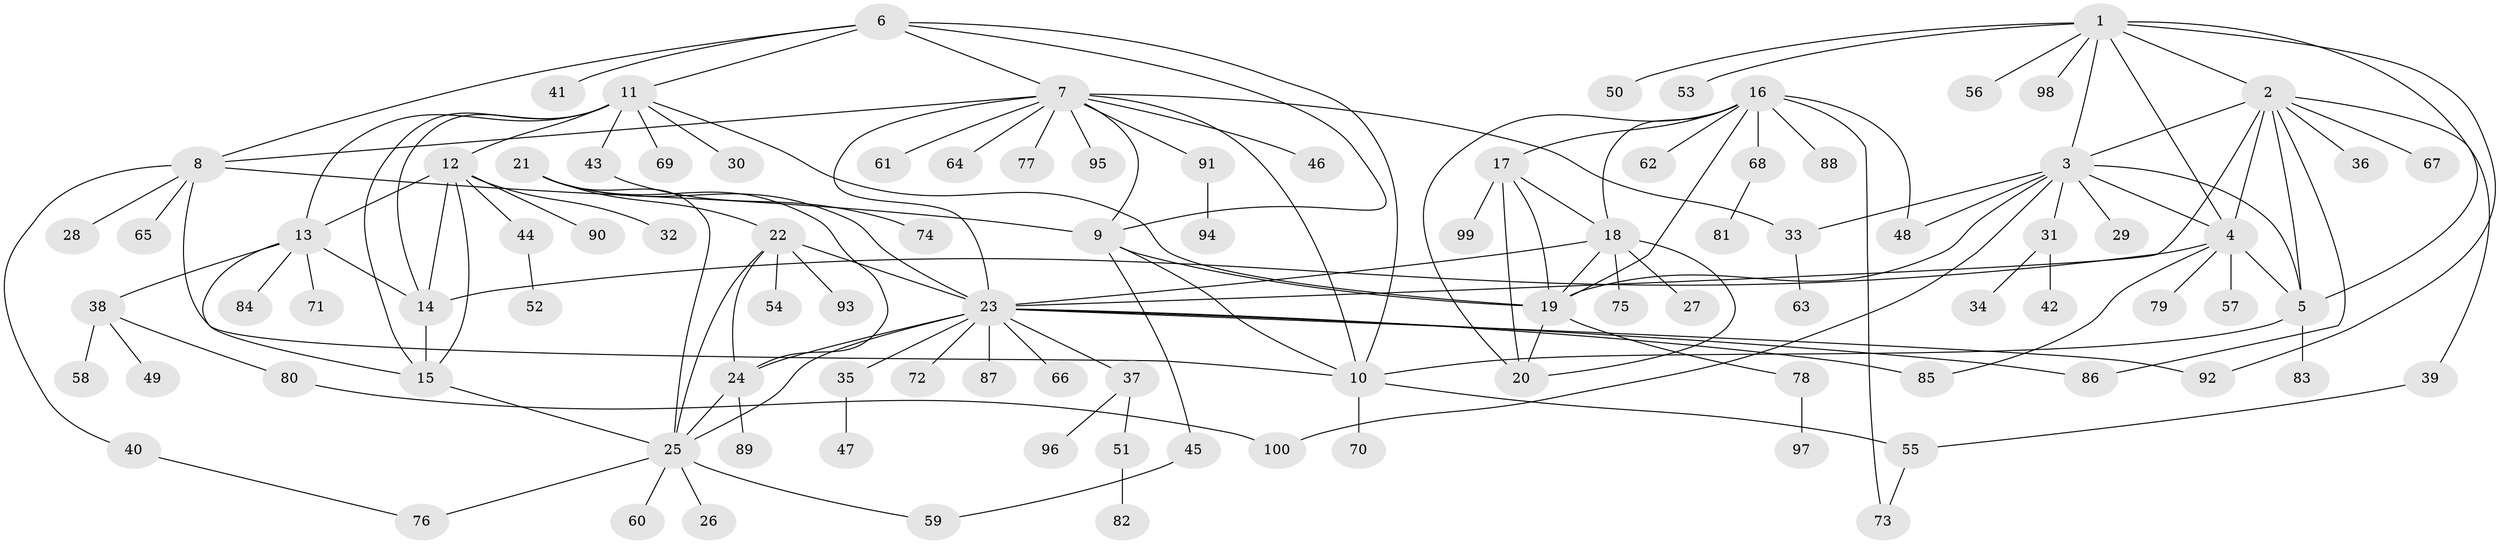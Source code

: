 // coarse degree distribution, {11: 0.02, 8: 0.02, 9: 0.02, 5: 0.08, 2: 0.22, 1: 0.34, 3: 0.1, 6: 0.1, 10: 0.02, 4: 0.06, 12: 0.02}
// Generated by graph-tools (version 1.1) at 2025/37/03/04/25 23:37:46]
// undirected, 100 vertices, 145 edges
graph export_dot {
  node [color=gray90,style=filled];
  1;
  2;
  3;
  4;
  5;
  6;
  7;
  8;
  9;
  10;
  11;
  12;
  13;
  14;
  15;
  16;
  17;
  18;
  19;
  20;
  21;
  22;
  23;
  24;
  25;
  26;
  27;
  28;
  29;
  30;
  31;
  32;
  33;
  34;
  35;
  36;
  37;
  38;
  39;
  40;
  41;
  42;
  43;
  44;
  45;
  46;
  47;
  48;
  49;
  50;
  51;
  52;
  53;
  54;
  55;
  56;
  57;
  58;
  59;
  60;
  61;
  62;
  63;
  64;
  65;
  66;
  67;
  68;
  69;
  70;
  71;
  72;
  73;
  74;
  75;
  76;
  77;
  78;
  79;
  80;
  81;
  82;
  83;
  84;
  85;
  86;
  87;
  88;
  89;
  90;
  91;
  92;
  93;
  94;
  95;
  96;
  97;
  98;
  99;
  100;
  1 -- 2;
  1 -- 3;
  1 -- 4;
  1 -- 5;
  1 -- 50;
  1 -- 53;
  1 -- 56;
  1 -- 92;
  1 -- 98;
  2 -- 3;
  2 -- 4;
  2 -- 5;
  2 -- 23;
  2 -- 36;
  2 -- 39;
  2 -- 67;
  2 -- 86;
  3 -- 4;
  3 -- 5;
  3 -- 19;
  3 -- 29;
  3 -- 31;
  3 -- 33;
  3 -- 48;
  3 -- 100;
  4 -- 5;
  4 -- 14;
  4 -- 57;
  4 -- 79;
  4 -- 85;
  5 -- 10;
  5 -- 83;
  6 -- 7;
  6 -- 8;
  6 -- 9;
  6 -- 10;
  6 -- 11;
  6 -- 41;
  7 -- 8;
  7 -- 9;
  7 -- 10;
  7 -- 23;
  7 -- 33;
  7 -- 46;
  7 -- 61;
  7 -- 64;
  7 -- 77;
  7 -- 91;
  7 -- 95;
  8 -- 9;
  8 -- 10;
  8 -- 28;
  8 -- 40;
  8 -- 65;
  9 -- 10;
  9 -- 19;
  9 -- 45;
  10 -- 55;
  10 -- 70;
  11 -- 12;
  11 -- 13;
  11 -- 14;
  11 -- 15;
  11 -- 19;
  11 -- 30;
  11 -- 43;
  11 -- 69;
  12 -- 13;
  12 -- 14;
  12 -- 15;
  12 -- 32;
  12 -- 44;
  12 -- 90;
  13 -- 14;
  13 -- 15;
  13 -- 38;
  13 -- 71;
  13 -- 84;
  14 -- 15;
  15 -- 25;
  16 -- 17;
  16 -- 18;
  16 -- 19;
  16 -- 20;
  16 -- 48;
  16 -- 62;
  16 -- 68;
  16 -- 73;
  16 -- 88;
  17 -- 18;
  17 -- 19;
  17 -- 20;
  17 -- 99;
  18 -- 19;
  18 -- 20;
  18 -- 23;
  18 -- 27;
  18 -- 75;
  19 -- 20;
  19 -- 78;
  21 -- 22;
  21 -- 23;
  21 -- 24;
  21 -- 25;
  22 -- 23;
  22 -- 24;
  22 -- 25;
  22 -- 54;
  22 -- 93;
  23 -- 24;
  23 -- 25;
  23 -- 35;
  23 -- 37;
  23 -- 66;
  23 -- 72;
  23 -- 85;
  23 -- 86;
  23 -- 87;
  23 -- 92;
  24 -- 25;
  24 -- 89;
  25 -- 26;
  25 -- 59;
  25 -- 60;
  25 -- 76;
  31 -- 34;
  31 -- 42;
  33 -- 63;
  35 -- 47;
  37 -- 51;
  37 -- 96;
  38 -- 49;
  38 -- 58;
  38 -- 80;
  39 -- 55;
  40 -- 76;
  43 -- 74;
  44 -- 52;
  45 -- 59;
  51 -- 82;
  55 -- 73;
  68 -- 81;
  78 -- 97;
  80 -- 100;
  91 -- 94;
}
